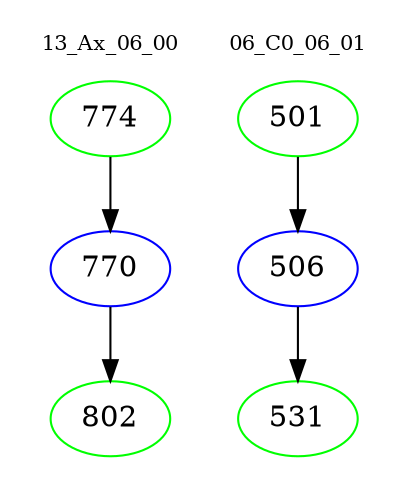 digraph{
subgraph cluster_0 {
color = white
label = "13_Ax_06_00";
fontsize=10;
T0_774 [label="774", color="green"]
T0_774 -> T0_770 [color="black"]
T0_770 [label="770", color="blue"]
T0_770 -> T0_802 [color="black"]
T0_802 [label="802", color="green"]
}
subgraph cluster_1 {
color = white
label = "06_C0_06_01";
fontsize=10;
T1_501 [label="501", color="green"]
T1_501 -> T1_506 [color="black"]
T1_506 [label="506", color="blue"]
T1_506 -> T1_531 [color="black"]
T1_531 [label="531", color="green"]
}
}
